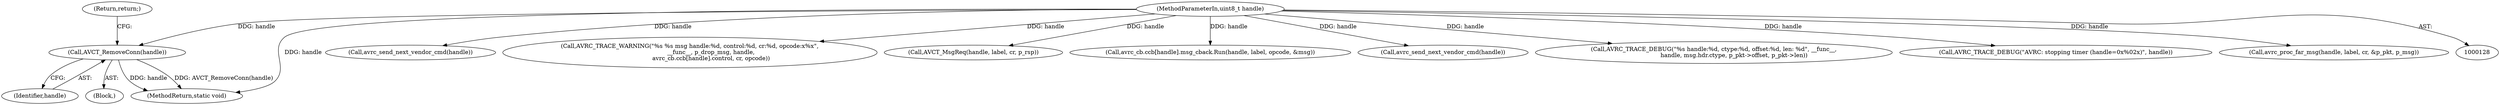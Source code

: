 digraph "0_Android_830cb39cb2a0f1bf6704d264e2a5c5029c175dd7@API" {
"1000198" [label="(Call,AVCT_RemoveConn(handle))"];
"1000129" [label="(MethodParameterIn,uint8_t handle)"];
"1000199" [label="(Identifier,handle)"];
"1000815" [label="(Call,avrc_send_next_vendor_cmd(handle))"];
"1001023" [label="(Call,AVRC_TRACE_WARNING(\"%s %s msg handle:%d, control:%d, cr:%d, opcode:x%x\",\n                       __func__, p_drop_msg, handle,\n                       avrc_cb.ccb[handle].control, cr, opcode))"];
"1000129" [label="(MethodParameterIn,uint8_t handle)"];
"1000996" [label="(Call,AVCT_MsgReq(handle, label, cr, p_rsp))"];
"1001015" [label="(Call,avrc_cb.ccb[handle].msg_cback.Run(handle, label, opcode, &msg))"];
"1000200" [label="(Return,return;)"];
"1000933" [label="(Call,avrc_send_next_vendor_cmd(handle))"];
"1000198" [label="(Call,AVCT_RemoveConn(handle))"];
"1000310" [label="(Call,AVRC_TRACE_DEBUG(\"%s handle:%d, ctype:%d, offset:%d, len: %d\", __func__,\n                      handle, msg.hdr.ctype, p_pkt->offset, p_pkt->len))"];
"1000195" [label="(Block,)"];
"1000207" [label="(Call,AVRC_TRACE_DEBUG(\"AVRC: stopping timer (handle=0x%02x)\", handle))"];
"1000753" [label="(Call,avrc_proc_far_msg(handle, label, cr, &p_pkt, p_msg))"];
"1001057" [label="(MethodReturn,static void)"];
"1000198" -> "1000195"  [label="AST: "];
"1000198" -> "1000199"  [label="CFG: "];
"1000199" -> "1000198"  [label="AST: "];
"1000200" -> "1000198"  [label="CFG: "];
"1000198" -> "1001057"  [label="DDG: handle"];
"1000198" -> "1001057"  [label="DDG: AVCT_RemoveConn(handle)"];
"1000129" -> "1000198"  [label="DDG: handle"];
"1000129" -> "1000128"  [label="AST: "];
"1000129" -> "1001057"  [label="DDG: handle"];
"1000129" -> "1000207"  [label="DDG: handle"];
"1000129" -> "1000310"  [label="DDG: handle"];
"1000129" -> "1000753"  [label="DDG: handle"];
"1000129" -> "1000815"  [label="DDG: handle"];
"1000129" -> "1000933"  [label="DDG: handle"];
"1000129" -> "1000996"  [label="DDG: handle"];
"1000129" -> "1001015"  [label="DDG: handle"];
"1000129" -> "1001023"  [label="DDG: handle"];
}
